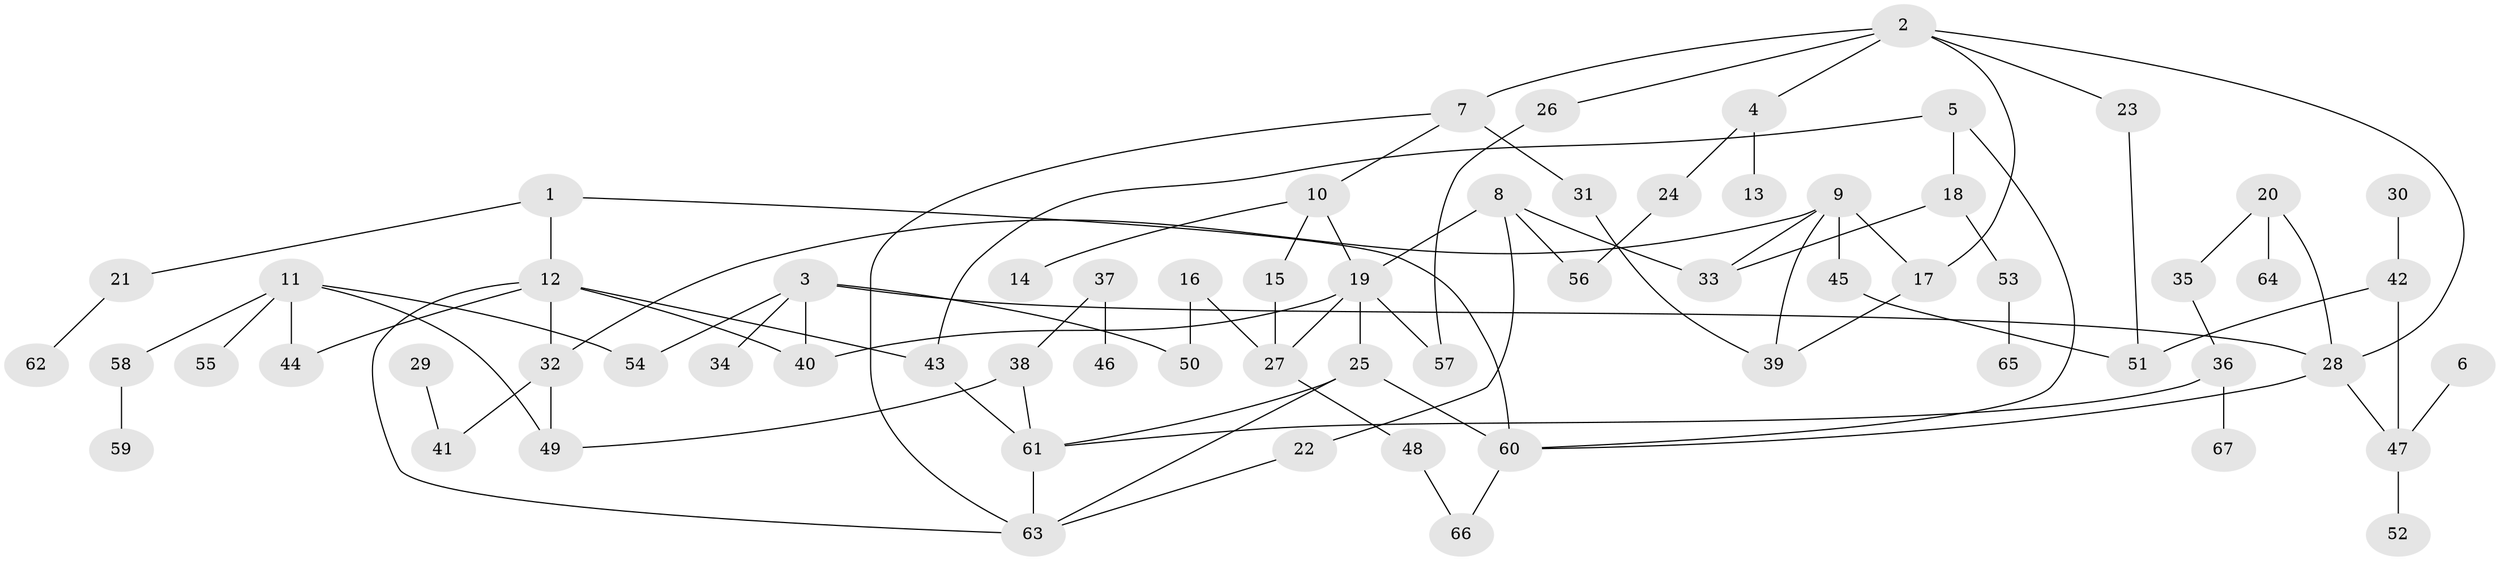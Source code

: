// original degree distribution, {6: 0.03759398496240601, 5: 0.06766917293233082, 3: 0.19548872180451127, 4: 0.07518796992481203, 2: 0.2556390977443609, 1: 0.3609022556390977, 7: 0.007518796992481203}
// Generated by graph-tools (version 1.1) at 2025/36/03/04/25 23:36:12]
// undirected, 67 vertices, 91 edges
graph export_dot {
  node [color=gray90,style=filled];
  1;
  2;
  3;
  4;
  5;
  6;
  7;
  8;
  9;
  10;
  11;
  12;
  13;
  14;
  15;
  16;
  17;
  18;
  19;
  20;
  21;
  22;
  23;
  24;
  25;
  26;
  27;
  28;
  29;
  30;
  31;
  32;
  33;
  34;
  35;
  36;
  37;
  38;
  39;
  40;
  41;
  42;
  43;
  44;
  45;
  46;
  47;
  48;
  49;
  50;
  51;
  52;
  53;
  54;
  55;
  56;
  57;
  58;
  59;
  60;
  61;
  62;
  63;
  64;
  65;
  66;
  67;
  1 -- 12 [weight=1.0];
  1 -- 21 [weight=1.0];
  1 -- 60 [weight=1.0];
  2 -- 4 [weight=1.0];
  2 -- 7 [weight=1.0];
  2 -- 17 [weight=1.0];
  2 -- 23 [weight=1.0];
  2 -- 26 [weight=1.0];
  2 -- 28 [weight=1.0];
  3 -- 28 [weight=1.0];
  3 -- 34 [weight=1.0];
  3 -- 40 [weight=1.0];
  3 -- 50 [weight=1.0];
  3 -- 54 [weight=1.0];
  4 -- 13 [weight=1.0];
  4 -- 24 [weight=1.0];
  5 -- 18 [weight=1.0];
  5 -- 43 [weight=1.0];
  5 -- 60 [weight=1.0];
  6 -- 47 [weight=1.0];
  7 -- 10 [weight=1.0];
  7 -- 31 [weight=1.0];
  7 -- 63 [weight=1.0];
  8 -- 19 [weight=1.0];
  8 -- 22 [weight=1.0];
  8 -- 33 [weight=1.0];
  8 -- 56 [weight=1.0];
  9 -- 17 [weight=1.0];
  9 -- 32 [weight=1.0];
  9 -- 33 [weight=1.0];
  9 -- 39 [weight=1.0];
  9 -- 45 [weight=1.0];
  10 -- 14 [weight=1.0];
  10 -- 15 [weight=1.0];
  10 -- 19 [weight=1.0];
  11 -- 44 [weight=1.0];
  11 -- 49 [weight=1.0];
  11 -- 54 [weight=1.0];
  11 -- 55 [weight=1.0];
  11 -- 58 [weight=1.0];
  12 -- 32 [weight=1.0];
  12 -- 40 [weight=1.0];
  12 -- 43 [weight=1.0];
  12 -- 44 [weight=1.0];
  12 -- 63 [weight=1.0];
  15 -- 27 [weight=1.0];
  16 -- 27 [weight=1.0];
  16 -- 50 [weight=1.0];
  17 -- 39 [weight=1.0];
  18 -- 33 [weight=1.0];
  18 -- 53 [weight=2.0];
  19 -- 25 [weight=1.0];
  19 -- 27 [weight=1.0];
  19 -- 40 [weight=1.0];
  19 -- 57 [weight=1.0];
  20 -- 28 [weight=1.0];
  20 -- 35 [weight=1.0];
  20 -- 64 [weight=1.0];
  21 -- 62 [weight=1.0];
  22 -- 63 [weight=1.0];
  23 -- 51 [weight=1.0];
  24 -- 56 [weight=1.0];
  25 -- 60 [weight=1.0];
  25 -- 61 [weight=1.0];
  25 -- 63 [weight=1.0];
  26 -- 57 [weight=1.0];
  27 -- 48 [weight=1.0];
  28 -- 47 [weight=1.0];
  28 -- 60 [weight=1.0];
  29 -- 41 [weight=1.0];
  30 -- 42 [weight=1.0];
  31 -- 39 [weight=1.0];
  32 -- 41 [weight=1.0];
  32 -- 49 [weight=1.0];
  35 -- 36 [weight=1.0];
  36 -- 61 [weight=1.0];
  36 -- 67 [weight=1.0];
  37 -- 38 [weight=1.0];
  37 -- 46 [weight=1.0];
  38 -- 49 [weight=1.0];
  38 -- 61 [weight=1.0];
  42 -- 47 [weight=1.0];
  42 -- 51 [weight=1.0];
  43 -- 61 [weight=1.0];
  45 -- 51 [weight=1.0];
  47 -- 52 [weight=1.0];
  48 -- 66 [weight=1.0];
  53 -- 65 [weight=1.0];
  58 -- 59 [weight=1.0];
  60 -- 66 [weight=1.0];
  61 -- 63 [weight=1.0];
}
